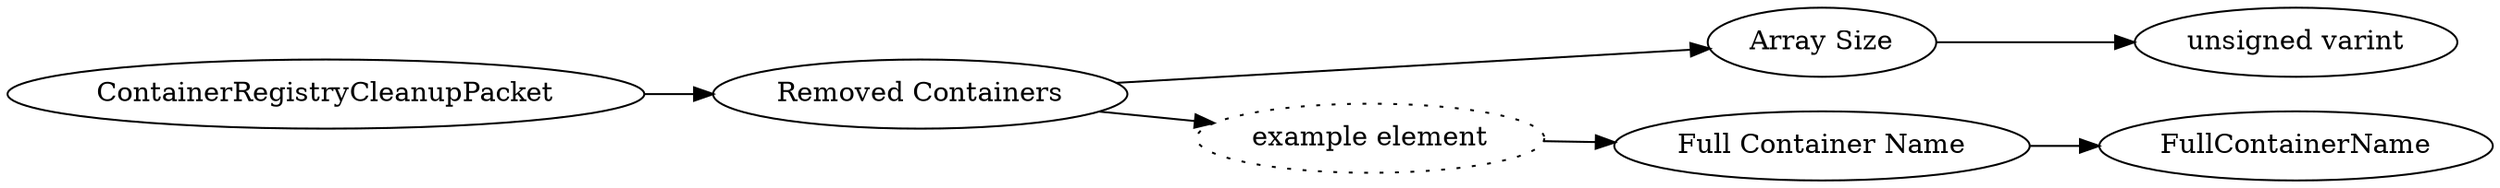 digraph "ContainerRegistryCleanupPacket" {
rankdir = LR
0
0 -> 1
1 -> 2
2 -> 3
1 -> 4
4 -> 5
5 -> 6

0 [label="ContainerRegistryCleanupPacket",comment="name: \"ContainerRegistryCleanupPacket\", typeName: \"\", id: 0, branchId: 317, recurseId: -1, attributes: 0, notes: \"\""];
1 [label="Removed Containers",comment="name: \"Removed Containers\", typeName: \"\", id: 1, branchId: 0, recurseId: -1, attributes: 8, notes: \"\""];
2 [label="Array Size",comment="name: \"Array Size\", typeName: \"\", id: 2, branchId: 0, recurseId: -1, attributes: 0, notes: \"\""];
3 [label="unsigned varint",comment="name: \"unsigned varint\", typeName: \"\", id: 3, branchId: 0, recurseId: -1, attributes: 512, notes: \"\""];
4 [label="example element",style=dotted,comment="name: \"example element\", typeName: \"\", id: 4, branchId: 0, recurseId: -1, attributes: 16, notes: \"\""];
5 [label="Full Container Name",comment="name: \"Full Container Name\", typeName: \"FullContainerName\", id: 5, branchId: 0, recurseId: -1, attributes: 256, notes: \"\""];
6 [label="FullContainerName",comment="name: \"FullContainerName\", typeName: \"\", id: 6, branchId: 0, recurseId: -1, attributes: 512, notes: \"\""];
{ rank = max;3;6}

}
